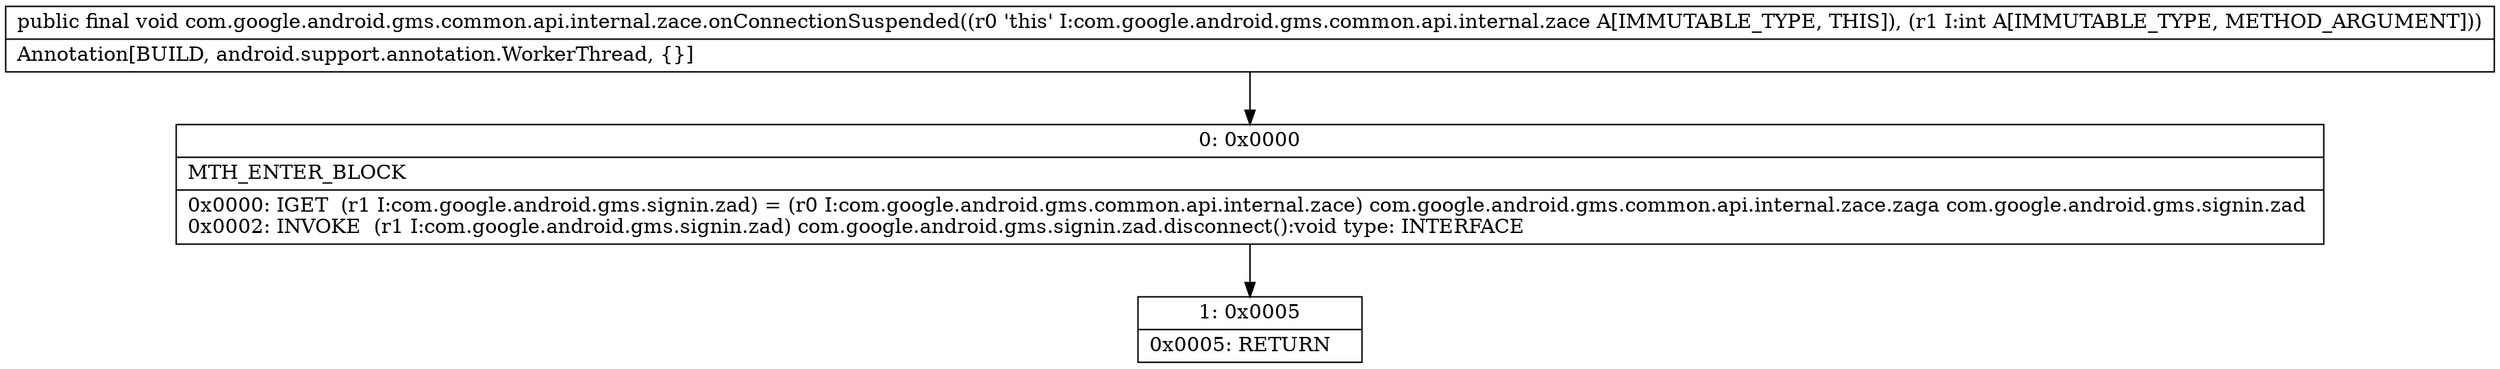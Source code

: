digraph "CFG forcom.google.android.gms.common.api.internal.zace.onConnectionSuspended(I)V" {
Node_0 [shape=record,label="{0\:\ 0x0000|MTH_ENTER_BLOCK\l|0x0000: IGET  (r1 I:com.google.android.gms.signin.zad) = (r0 I:com.google.android.gms.common.api.internal.zace) com.google.android.gms.common.api.internal.zace.zaga com.google.android.gms.signin.zad \l0x0002: INVOKE  (r1 I:com.google.android.gms.signin.zad) com.google.android.gms.signin.zad.disconnect():void type: INTERFACE \l}"];
Node_1 [shape=record,label="{1\:\ 0x0005|0x0005: RETURN   \l}"];
MethodNode[shape=record,label="{public final void com.google.android.gms.common.api.internal.zace.onConnectionSuspended((r0 'this' I:com.google.android.gms.common.api.internal.zace A[IMMUTABLE_TYPE, THIS]), (r1 I:int A[IMMUTABLE_TYPE, METHOD_ARGUMENT]))  | Annotation[BUILD, android.support.annotation.WorkerThread, \{\}]\l}"];
MethodNode -> Node_0;
Node_0 -> Node_1;
}

